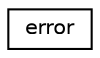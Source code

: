 digraph "Graphical Class Hierarchy"
{
  edge [fontname="Helvetica",fontsize="10",labelfontname="Helvetica",labelfontsize="10"];
  node [fontname="Helvetica",fontsize="10",shape=record];
  rankdir="LR";
  Node0 [label="error",height=0.2,width=0.4,color="black", fillcolor="white", style="filled",URL="$structerror.html"];
}
